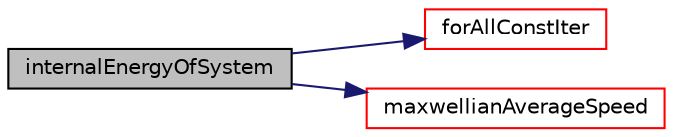 digraph "internalEnergyOfSystem"
{
  bgcolor="transparent";
  edge [fontname="Helvetica",fontsize="10",labelfontname="Helvetica",labelfontsize="10"];
  node [fontname="Helvetica",fontsize="10",shape=record];
  rankdir="LR";
  Node1 [label="internalEnergyOfSystem",height=0.2,width=0.4,color="black", fillcolor="grey75", style="filled", fontcolor="black"];
  Node1 -> Node2 [color="midnightblue",fontsize="10",style="solid",fontname="Helvetica"];
  Node2 [label="forAllConstIter",height=0.2,width=0.4,color="red",URL="$a02974.html#ae21e2836509b0fa7f7cedf6493b11b09"];
  Node1 -> Node3 [color="midnightblue",fontsize="10",style="solid",fontname="Helvetica"];
  Node3 [label="maxwellianAverageSpeed",height=0.2,width=0.4,color="red",URL="$a00583.html#afeeb9fb0bf429a0da360282f2f9ac924",tooltip="Average particle speed. "];
}
